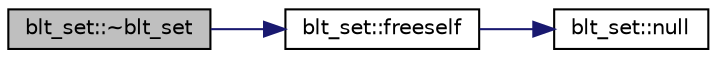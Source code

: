 digraph "blt_set::~blt_set"
{
  edge [fontname="Helvetica",fontsize="10",labelfontname="Helvetica",labelfontsize="10"];
  node [fontname="Helvetica",fontsize="10",shape=record];
  rankdir="LR";
  Node3 [label="blt_set::~blt_set",height=0.2,width=0.4,color="black", fillcolor="grey75", style="filled", fontcolor="black"];
  Node3 -> Node4 [color="midnightblue",fontsize="10",style="solid",fontname="Helvetica"];
  Node4 [label="blt_set::freeself",height=0.2,width=0.4,color="black", fillcolor="white", style="filled",URL="$d1/d3d/classblt__set.html#abc48dfb6e214be890bd2a8c28dcdaae0"];
  Node4 -> Node5 [color="midnightblue",fontsize="10",style="solid",fontname="Helvetica"];
  Node5 [label="blt_set::null",height=0.2,width=0.4,color="black", fillcolor="white", style="filled",URL="$d1/d3d/classblt__set.html#a2345145a41264dca01b4bcc40dfe54d4"];
}
